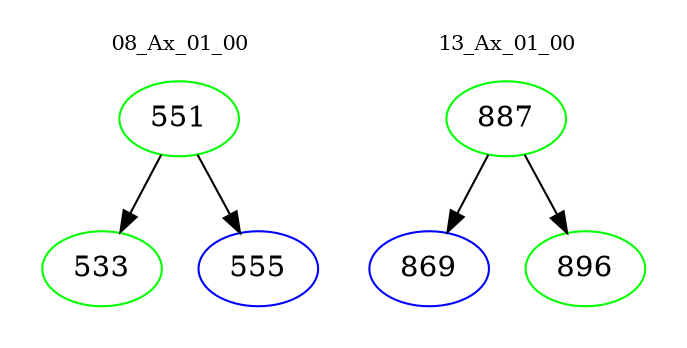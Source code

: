 digraph{
subgraph cluster_0 {
color = white
label = "08_Ax_01_00";
fontsize=10;
T0_551 [label="551", color="green"]
T0_551 -> T0_533 [color="black"]
T0_533 [label="533", color="green"]
T0_551 -> T0_555 [color="black"]
T0_555 [label="555", color="blue"]
}
subgraph cluster_1 {
color = white
label = "13_Ax_01_00";
fontsize=10;
T1_887 [label="887", color="green"]
T1_887 -> T1_869 [color="black"]
T1_869 [label="869", color="blue"]
T1_887 -> T1_896 [color="black"]
T1_896 [label="896", color="green"]
}
}
